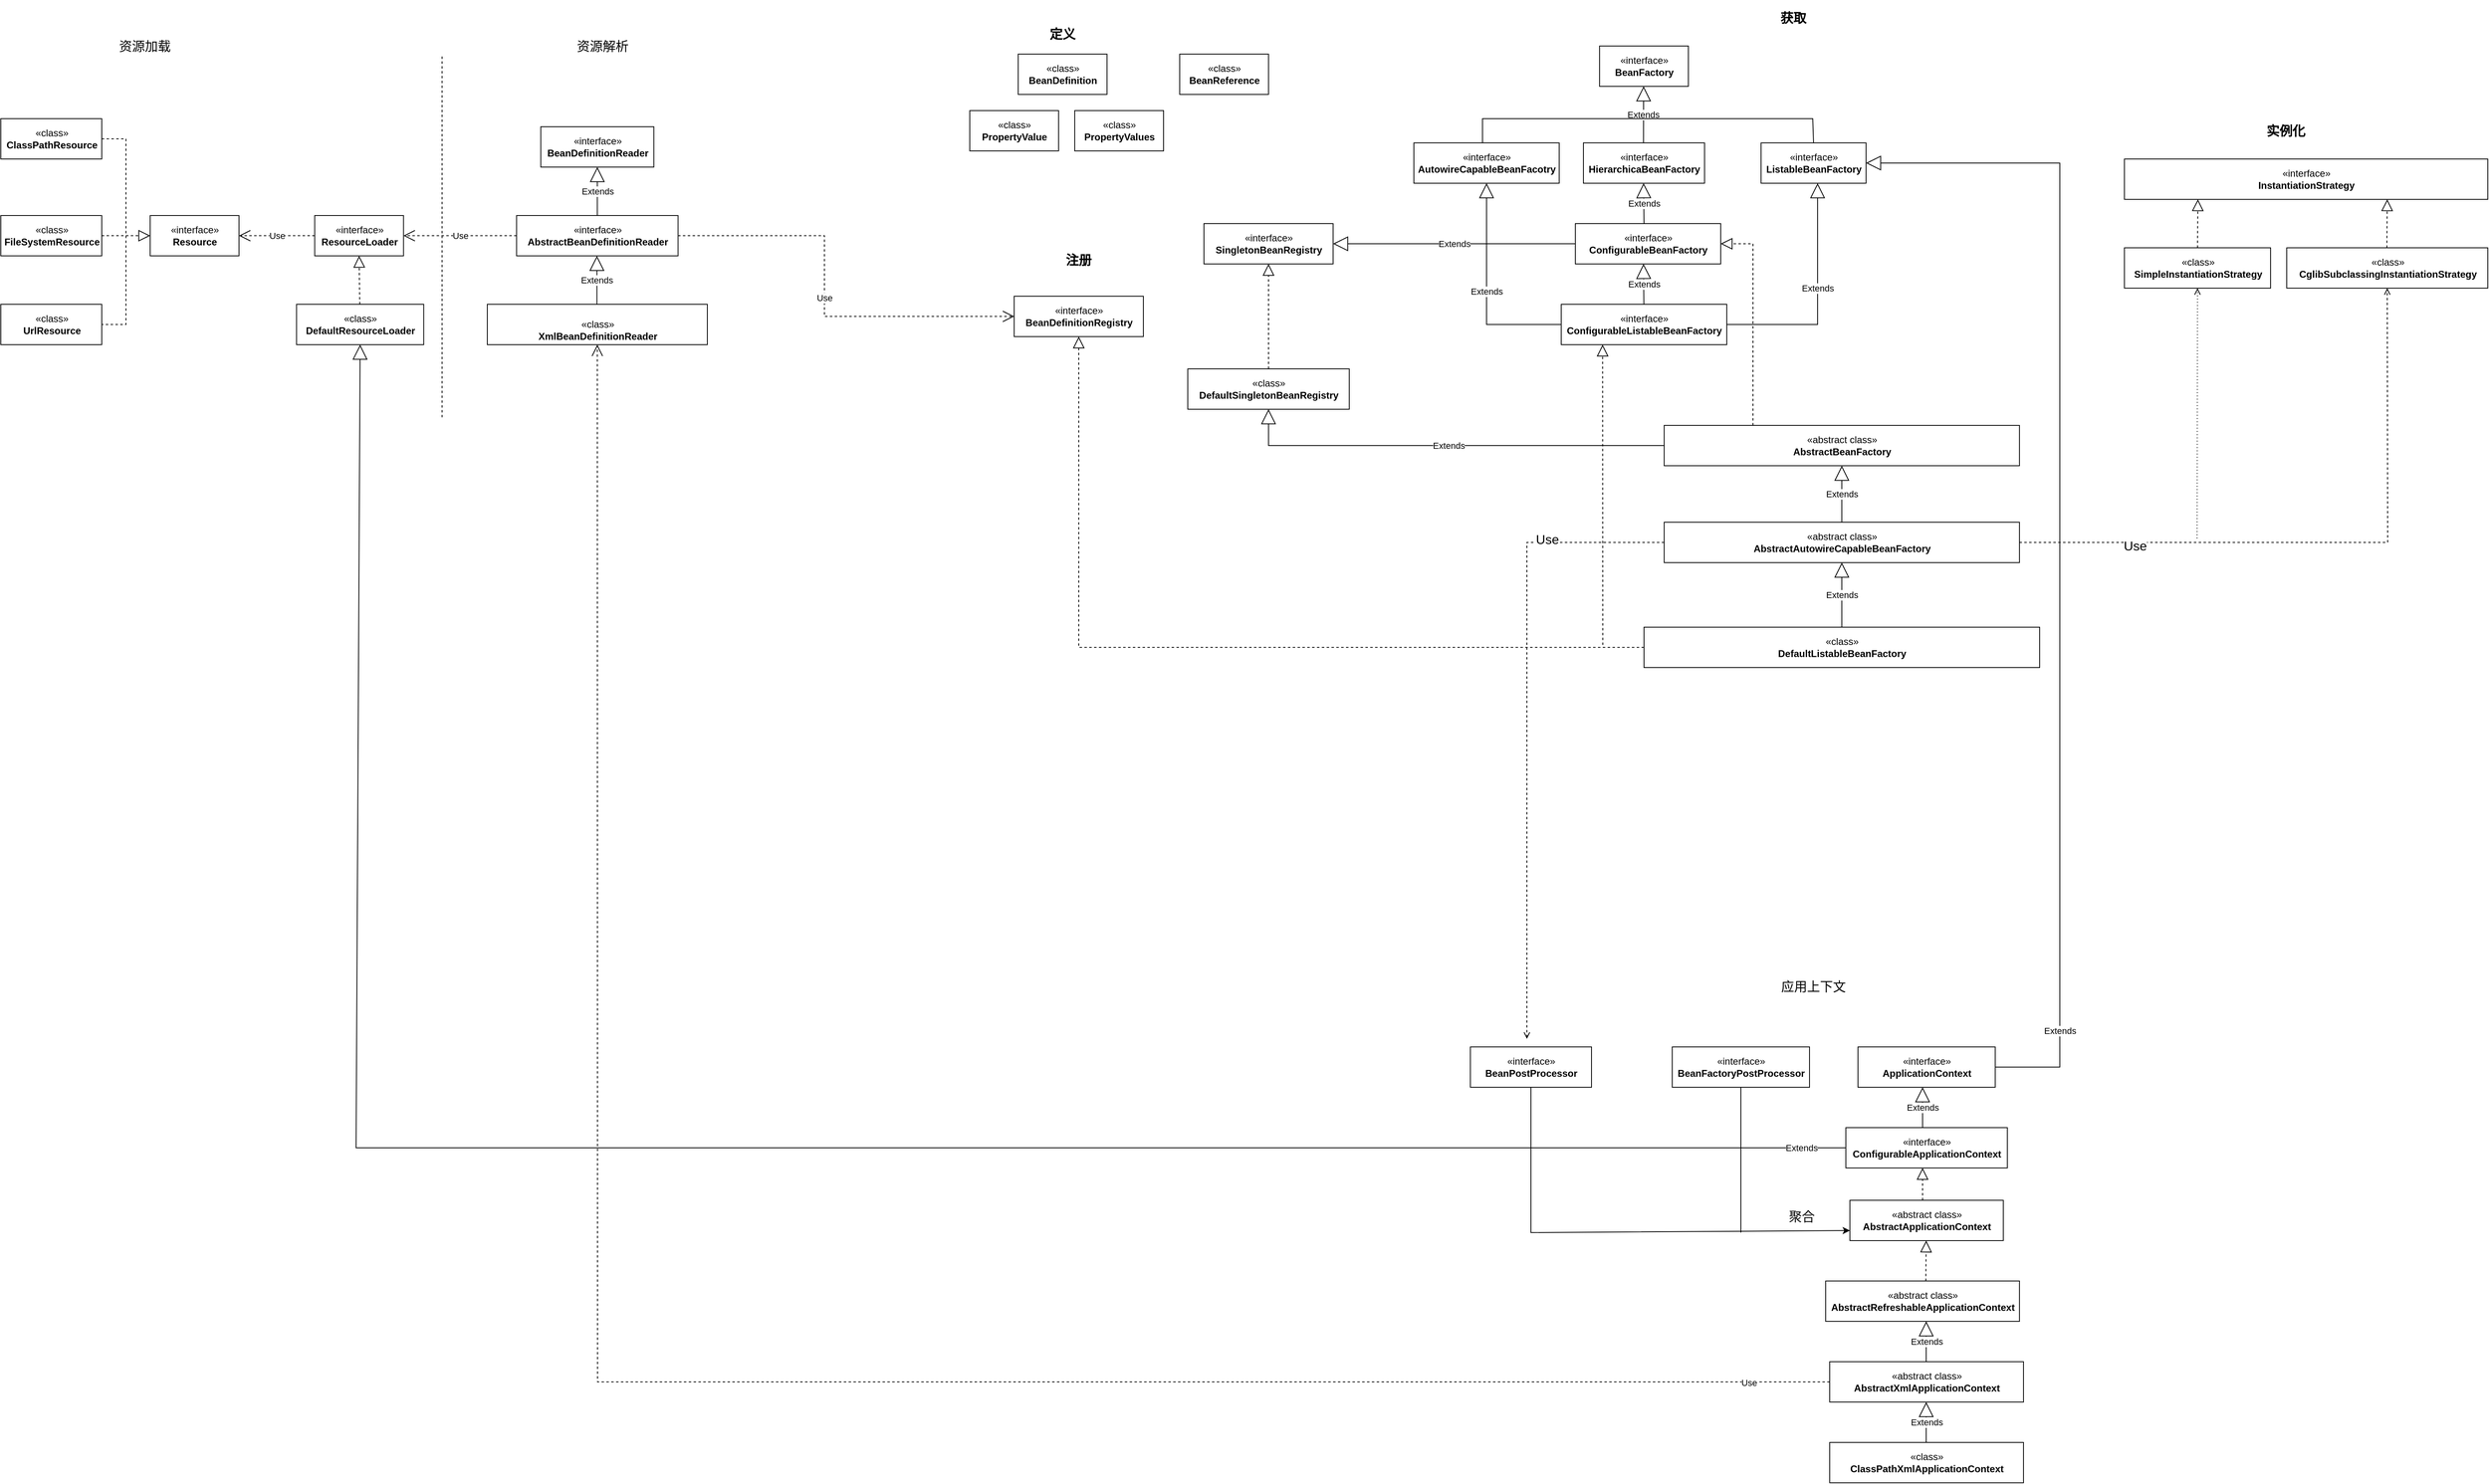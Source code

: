<mxfile version="20.5.3" type="embed"><diagram id="23iRSUPoRavnBvh4doch" name="Page-1"><mxGraphModel dx="3341" dy="715" grid="1" gridSize="10" guides="1" tooltips="1" connect="1" arrows="1" fold="1" page="1" pageScale="1" pageWidth="827" pageHeight="1169" math="0" shadow="0"><root><mxCell id="0"/><mxCell id="1" parent="0"/><mxCell id="3" value="&lt;br&gt;«interface»&lt;br&gt;&lt;b&gt;BeanFactory&lt;br&gt;&lt;br&gt;&lt;/b&gt;" style="html=1;" parent="1" vertex="1"><mxGeometry x="240" y="70" width="110" height="50" as="geometry"/></mxCell><mxCell id="12" value="&lt;br&gt;«abstract class»&lt;br&gt;&lt;b&gt;AbstractBeanFactory&lt;br&gt;&lt;br&gt;&lt;/b&gt;" style="html=1;" parent="1" vertex="1"><mxGeometry x="320" y="540" width="440" height="50" as="geometry"/></mxCell><mxCell id="15" value="«abstract class»&lt;br&gt;&lt;b&gt;AbstractAutowireCapableBeanFactory&lt;/b&gt;" style="html=1;" parent="1" vertex="1"><mxGeometry x="320" y="660" width="440" height="50" as="geometry"/></mxCell><mxCell id="19" value="«interface»&lt;br&gt;&lt;b&gt;BeanDefinitionRegistry&lt;/b&gt;" style="html=1;" parent="1" vertex="1"><mxGeometry x="-485" y="380" width="160" height="50" as="geometry"/></mxCell><mxCell id="20" value="«class»&lt;br&gt;&lt;b&gt;DefaultListableBeanFactory&lt;/b&gt;" style="html=1;" parent="1" vertex="1"><mxGeometry x="295" y="790" width="490" height="50" as="geometry"/></mxCell><mxCell id="21" value="«interface»&lt;br&gt;&lt;b&gt;SingletonBeanRegistry&lt;/b&gt;" style="html=1;" parent="1" vertex="1"><mxGeometry x="-250" y="290" width="160" height="50" as="geometry"/></mxCell><mxCell id="22" value="«class»&lt;br&gt;&lt;b&gt;DefaultSingletonBeanRegistry&lt;/b&gt;" style="html=1;" parent="1" vertex="1"><mxGeometry x="-270" y="470" width="200" height="50" as="geometry"/></mxCell><mxCell id="25" value="&lt;br&gt;«class»&lt;br&gt;&lt;b&gt;BeanDefinition&lt;br&gt;&lt;br&gt;&lt;/b&gt;" style="html=1;" parent="1" vertex="1"><mxGeometry x="-480" y="80" width="110" height="50" as="geometry"/></mxCell><object label="" id="27"><mxCell style="endArrow=block;dashed=1;endFill=0;endSize=12;html=1;rounded=0;exitX=0.25;exitY=0;exitDx=0;exitDy=0;entryX=1;entryY=0.5;entryDx=0;entryDy=0;" parent="1" source="12" target="91" edge="1"><mxGeometry width="160" relative="1" as="geometry"><mxPoint x="390" y="310" as="sourcePoint"/><mxPoint x="610" y="380" as="targetPoint"/><Array as="points"><mxPoint x="430" y="315"/></Array></mxGeometry></mxCell></object><mxCell id="28" value="Extends" style="endArrow=block;endSize=16;endFill=0;html=1;rounded=0;entryX=0.5;entryY=1;entryDx=0;entryDy=0;exitX=0.5;exitY=0;exitDx=0;exitDy=0;" parent="1" source="15" target="12" edge="1"><mxGeometry width="160" relative="1" as="geometry"><mxPoint x="389" y="430" as="sourcePoint"/><mxPoint x="505" y="380" as="targetPoint"/></mxGeometry></mxCell><mxCell id="30" value="" style="endArrow=block;dashed=1;endFill=0;endSize=12;html=1;rounded=0;exitX=0.5;exitY=0;exitDx=0;exitDy=0;entryX=0.5;entryY=1;entryDx=0;entryDy=0;" parent="1" source="22" target="21" edge="1"><mxGeometry width="160" relative="1" as="geometry"><mxPoint x="-220" y="450" as="sourcePoint"/><mxPoint x="-60" y="450" as="targetPoint"/></mxGeometry></mxCell><mxCell id="31" value="" style="endArrow=block;dashed=1;endFill=0;endSize=12;html=1;rounded=0;entryX=0.5;entryY=1;entryDx=0;entryDy=0;exitX=0;exitY=0.5;exitDx=0;exitDy=0;" parent="1" source="20" target="19" edge="1"><mxGeometry width="160" relative="1" as="geometry"><mxPoint x="110" y="530" as="sourcePoint"/><mxPoint x="270" y="390" as="targetPoint"/><Array as="points"><mxPoint x="-405" y="815"/></Array></mxGeometry></mxCell><mxCell id="36" value="&lt;div style=&quot;&quot;&gt;&lt;pre style=&quot;&quot;&gt;&lt;b&gt;&lt;font style=&quot;font-size: 16px;&quot;&gt;注册&lt;/font&gt;&lt;/b&gt;&lt;/pre&gt;&lt;/div&gt;" style="text;html=1;strokeColor=none;fillColor=none;align=center;verticalAlign=middle;whiteSpace=wrap;rounded=0;" parent="1" vertex="1"><mxGeometry x="-435" y="320" width="60" height="30" as="geometry"/></mxCell><mxCell id="37" value="Extends" style="endArrow=block;endSize=16;endFill=0;html=1;rounded=0;entryX=0.5;entryY=1;entryDx=0;entryDy=0;exitX=0;exitY=0.5;exitDx=0;exitDy=0;" parent="1" source="12" target="22" edge="1"><mxGeometry width="160" relative="1" as="geometry"><mxPoint x="719.88" y="320" as="sourcePoint"/><mxPoint x="830" y="290" as="targetPoint"/><Array as="points"><mxPoint x="-170" y="565"/></Array></mxGeometry></mxCell><mxCell id="40" value="&lt;div style=&quot;&quot;&gt;&lt;pre style=&quot;&quot;&gt;&lt;b&gt;&lt;font style=&quot;font-size: 16px;&quot;&gt;获取&lt;/font&gt;&lt;/b&gt;&lt;/pre&gt;&lt;/div&gt;" style="text;html=1;strokeColor=none;fillColor=none;align=center;verticalAlign=middle;whiteSpace=wrap;rounded=0;" parent="1" vertex="1"><mxGeometry x="450" y="20" width="60" height="30" as="geometry"/></mxCell><mxCell id="45" value="&lt;div style=&quot;&quot;&gt;&lt;pre style=&quot;&quot;&gt;&lt;b&gt;&lt;font style=&quot;font-size: 16px;&quot;&gt;定义&lt;/font&gt;&lt;/b&gt;&lt;/pre&gt;&lt;/div&gt;" style="text;html=1;strokeColor=none;fillColor=none;align=center;verticalAlign=middle;whiteSpace=wrap;rounded=0;" parent="1" vertex="1"><mxGeometry x="-455" y="40" width="60" height="30" as="geometry"/></mxCell><mxCell id="46" value="«interface»&lt;br&gt;&lt;b&gt;InstantiationStrategy&lt;/b&gt;" style="html=1;" parent="1" vertex="1"><mxGeometry x="890" y="210" width="450" height="50" as="geometry"/></mxCell><mxCell id="47" value="«class»&lt;br&gt;&lt;b&gt;SimpleInstantiationStrategy&lt;/b&gt;" style="html=1;" parent="1" vertex="1"><mxGeometry x="890" y="320" width="181" height="50" as="geometry"/></mxCell><mxCell id="48" value="«class»&lt;br&gt;&lt;b&gt;CglibSubclassingInstantiationStrategy&lt;/b&gt;" style="html=1;" parent="1" vertex="1"><mxGeometry x="1091" y="320" width="249" height="50" as="geometry"/></mxCell><mxCell id="49" value="" style="endArrow=block;dashed=1;endFill=0;endSize=12;html=1;rounded=0;exitX=0.5;exitY=0;exitDx=0;exitDy=0;" parent="1" source="47" edge="1"><mxGeometry width="160" relative="1" as="geometry"><mxPoint x="1000" y="470" as="sourcePoint"/><mxPoint x="981" y="260" as="targetPoint"/></mxGeometry></mxCell><mxCell id="50" value="" style="endArrow=block;dashed=1;endFill=0;endSize=12;html=1;rounded=0;exitX=0.5;exitY=0;exitDx=0;exitDy=0;" parent="1" edge="1"><mxGeometry width="160" relative="1" as="geometry"><mxPoint x="1215" y="320" as="sourcePoint"/><mxPoint x="1215.5" y="260" as="targetPoint"/></mxGeometry></mxCell><mxCell id="51" value="&lt;div style=&quot;&quot;&gt;&lt;pre style=&quot;&quot;&gt;&lt;div style=&quot;&quot;&gt;&lt;pre style=&quot;&quot;&gt;&lt;b&gt;&lt;font style=&quot;font-size: 16px;&quot;&gt;实例化&lt;/font&gt;&lt;/b&gt;&lt;/pre&gt;&lt;/div&gt;&lt;/pre&gt;&lt;/div&gt;" style="text;html=1;strokeColor=none;fillColor=none;align=center;verticalAlign=middle;whiteSpace=wrap;rounded=0;" parent="1" vertex="1"><mxGeometry x="1060" y="160" width="60" height="30" as="geometry"/></mxCell><mxCell id="52" value="Extends" style="endArrow=block;endSize=16;endFill=0;html=1;rounded=0;entryX=0.5;entryY=1;entryDx=0;entryDy=0;exitX=0.5;exitY=0;exitDx=0;exitDy=0;" parent="1" source="20" target="15" edge="1"><mxGeometry width="160" relative="1" as="geometry"><mxPoint x="529" y="540" as="sourcePoint"/><mxPoint x="529" y="480" as="targetPoint"/></mxGeometry></mxCell><mxCell id="53" value="Use" style="endArrow=open;dashed=1;html=1;rounded=0;fontSize=16;entryX=0.5;entryY=1;entryDx=0;entryDy=0;exitX=1;exitY=0.5;exitDx=0;exitDy=0;" parent="1" source="15" target="48" edge="1"><mxGeometry x="-0.629" y="-4" width="160" relative="1" as="geometry"><mxPoint x="760" y="454.5" as="sourcePoint"/><mxPoint x="1220" y="380" as="targetPoint"/><Array as="points"><mxPoint x="1216" y="685"/></Array><mxPoint as="offset"/></mxGeometry></mxCell><mxCell id="58" value="" style="endArrow=open;dashed=1;html=1;dashPattern=1 3;strokeWidth=1;rounded=0;fontSize=16;endFill=0;entryX=0.5;entryY=1;entryDx=0;entryDy=0;" parent="1" target="47" edge="1"><mxGeometry width="50" height="50" relative="1" as="geometry"><mxPoint x="980" y="680" as="sourcePoint"/><mxPoint x="980" y="390" as="targetPoint"/></mxGeometry></mxCell><mxCell id="59" value="&lt;br&gt;«class»&lt;br&gt;&lt;b&gt;PropertyValue&lt;br&gt;&lt;br&gt;&lt;/b&gt;" style="html=1;" parent="1" vertex="1"><mxGeometry x="-540" y="150" width="110" height="50" as="geometry"/></mxCell><mxCell id="60" value="&lt;br&gt;«class»&lt;br&gt;&lt;b&gt;PropertyValues&lt;br&gt;&lt;br&gt;&lt;/b&gt;" style="html=1;" parent="1" vertex="1"><mxGeometry x="-410" y="150" width="110" height="50" as="geometry"/></mxCell><mxCell id="62" value="«interface»&lt;br&gt;&lt;b&gt;Resource&lt;/b&gt;" style="html=1;" parent="1" vertex="1"><mxGeometry x="-1555" y="280" width="110" height="50" as="geometry"/></mxCell><mxCell id="63" value="«interface»&lt;br&gt;&lt;b&gt;ResourceLoader&lt;/b&gt;" style="html=1;" parent="1" vertex="1"><mxGeometry x="-1351.25" y="280" width="110" height="50" as="geometry"/></mxCell><mxCell id="64" value="&lt;br&gt;«class»&lt;br&gt;&lt;b&gt;ClassPathResource&lt;br&gt;&lt;br&gt;&lt;/b&gt;" style="html=1;" parent="1" vertex="1"><mxGeometry x="-1740" y="160" width="125" height="50" as="geometry"/></mxCell><mxCell id="65" value="&lt;br&gt;«class»&lt;br&gt;&lt;b&gt;FileSystemResource&lt;br&gt;&lt;br&gt;&lt;/b&gt;" style="html=1;" parent="1" vertex="1"><mxGeometry x="-1740" y="280" width="125" height="50" as="geometry"/></mxCell><mxCell id="66" value="&lt;br&gt;«class»&lt;br&gt;&lt;b&gt;UrlResource&lt;br&gt;&lt;br&gt;&lt;/b&gt;" style="html=1;" parent="1" vertex="1"><mxGeometry x="-1740" y="390" width="125" height="50" as="geometry"/></mxCell><mxCell id="68" value="" style="endArrow=block;dashed=1;endFill=0;endSize=12;html=1;rounded=0;exitX=1;exitY=0.5;exitDx=0;exitDy=0;entryX=0;entryY=0.5;entryDx=0;entryDy=0;" parent="1" source="65" target="62" edge="1"><mxGeometry width="160" relative="1" as="geometry"><mxPoint x="-1647.68" y="280" as="sourcePoint"/><mxPoint x="-1514.98" y="233" as="targetPoint"/></mxGeometry></mxCell><mxCell id="70" value="" style="endArrow=none;dashed=1;html=1;rounded=0;entryX=1;entryY=0.5;entryDx=0;entryDy=0;exitX=1;exitY=0.5;exitDx=0;exitDy=0;" parent="1" source="64" target="66" edge="1"><mxGeometry width="50" height="50" relative="1" as="geometry"><mxPoint x="-1670" y="270" as="sourcePoint"/><mxPoint x="-1375" y="250" as="targetPoint"/><Array as="points"><mxPoint x="-1585" y="185"/><mxPoint x="-1585" y="300"/><mxPoint x="-1585" y="415"/></Array></mxGeometry></mxCell><mxCell id="71" value="&lt;br&gt;«class»&lt;br&gt;&lt;b&gt;DefaultResourceLoader&lt;br&gt;&lt;br&gt;&lt;/b&gt;" style="html=1;" parent="1" vertex="1"><mxGeometry x="-1373.75" y="390" width="157.5" height="50" as="geometry"/></mxCell><mxCell id="72" value="" style="endArrow=block;dashed=1;endFill=0;endSize=12;html=1;rounded=0;exitX=0.5;exitY=0;exitDx=0;exitDy=0;entryX=0.5;entryY=1;entryDx=0;entryDy=0;" parent="1" target="63" edge="1"><mxGeometry width="160" relative="1" as="geometry"><mxPoint x="-1295.5" y="390" as="sourcePoint"/><mxPoint x="-1295.5" y="340" as="targetPoint"/></mxGeometry></mxCell><mxCell id="73" value="«interface»&lt;br&gt;&lt;b&gt;BeanDefinitionReader&lt;/b&gt;" style="html=1;" parent="1" vertex="1"><mxGeometry x="-1071.25" y="170" width="140" height="50" as="geometry"/></mxCell><mxCell id="74" value="«interface»&lt;br&gt;&lt;b&gt;AbstractBeanDefinitionReader&lt;/b&gt;" style="html=1;" parent="1" vertex="1"><mxGeometry x="-1101.25" y="280" width="200" height="50" as="geometry"/></mxCell><mxCell id="75" value="&lt;br&gt;«class»&lt;br&gt;&lt;b&gt;XmlBeanDefinitionReader&lt;br&gt;&lt;/b&gt;" style="html=1;" parent="1" vertex="1"><mxGeometry x="-1137.5" y="390" width="272.5" height="50" as="geometry"/></mxCell><mxCell id="76" value="Use" style="endArrow=open;endSize=12;dashed=1;html=1;rounded=0;exitX=0;exitY=0.5;exitDx=0;exitDy=0;entryX=1;entryY=0.5;entryDx=0;entryDy=0;" parent="1" source="63" target="62" edge="1"><mxGeometry width="160" relative="1" as="geometry"><mxPoint x="-1365" y="300" as="sourcePoint"/><mxPoint x="-1365" y="320" as="targetPoint"/></mxGeometry></mxCell><mxCell id="78" value="Extends" style="endArrow=block;endSize=16;endFill=0;html=1;rounded=0;exitX=0.5;exitY=0;exitDx=0;exitDy=0;entryX=0.5;entryY=1;entryDx=0;entryDy=0;" parent="1" source="74" target="73" edge="1"><mxGeometry width="160" relative="1" as="geometry"><mxPoint x="-885" y="230" as="sourcePoint"/><mxPoint x="-725" y="230" as="targetPoint"/></mxGeometry></mxCell><mxCell id="79" value="Extends" style="endArrow=block;endSize=16;endFill=0;html=1;rounded=0;exitX=0.5;exitY=0;exitDx=0;exitDy=0;entryX=0.5;entryY=1;entryDx=0;entryDy=0;" parent="1" edge="1"><mxGeometry width="160" relative="1" as="geometry"><mxPoint x="-1001.75" y="390" as="sourcePoint"/><mxPoint x="-1001.75" y="330" as="targetPoint"/></mxGeometry></mxCell><mxCell id="80" value="Use" style="endArrow=open;endSize=12;dashed=1;html=1;rounded=0;exitX=0;exitY=0.5;exitDx=0;exitDy=0;entryX=1;entryY=0.5;entryDx=0;entryDy=0;" parent="1" source="74" target="63" edge="1"><mxGeometry width="160" relative="1" as="geometry"><mxPoint x="-1231.25" y="304.5" as="sourcePoint"/><mxPoint x="-1160" y="350" as="targetPoint"/></mxGeometry></mxCell><mxCell id="81" value="Use" style="endArrow=open;endSize=12;dashed=1;html=1;rounded=0;exitX=1;exitY=0.5;exitDx=0;exitDy=0;entryX=0;entryY=0.5;entryDx=0;entryDy=0;" parent="1" source="74" target="19" edge="1"><mxGeometry width="160" relative="1" as="geometry"><mxPoint x="-610" y="494.5" as="sourcePoint"/><mxPoint x="-483.75" y="495" as="targetPoint"/><Array as="points"><mxPoint x="-720" y="305"/><mxPoint x="-720" y="405"/></Array></mxGeometry></mxCell><mxCell id="82" value="&lt;div style=&quot;font-family: &amp;quot;DejaVu Sans Mono&amp;quot;, monospace; font-size: 12pt;&quot;&gt;&lt;pre style=&quot;&quot;&gt;&lt;font style=&quot;background-color: rgb(255, 255, 255);&quot;&gt;资源加载&lt;/font&gt;&lt;/pre&gt;&lt;/div&gt;" style="text;html=1;align=center;verticalAlign=middle;resizable=0;points=[];autosize=1;strokeColor=none;fillColor=none;" parent="1" vertex="1"><mxGeometry x="-1607" y="40" width="90" height="60" as="geometry"/></mxCell><mxCell id="83" value="" style="endArrow=none;dashed=1;html=1;rounded=0;" parent="1" edge="1"><mxGeometry width="50" height="50" relative="1" as="geometry"><mxPoint x="-1193.5" y="530" as="sourcePoint"/><mxPoint x="-1193.5" y="80" as="targetPoint"/></mxGeometry></mxCell><mxCell id="84" value="&lt;div style=&quot;font-family: &amp;quot;DejaVu Sans Mono&amp;quot;, monospace; font-size: 12pt;&quot;&gt;&lt;pre style=&quot;&quot;&gt;&lt;font style=&quot;background-color: rgb(255, 255, 255);&quot;&gt;资源&lt;/font&gt;解析&lt;/pre&gt;&lt;/div&gt;" style="text;html=1;align=center;verticalAlign=middle;resizable=0;points=[];autosize=1;strokeColor=none;fillColor=none;" parent="1" vertex="1"><mxGeometry x="-1040" y="40" width="90" height="60" as="geometry"/></mxCell><mxCell id="86" value="&lt;br&gt;«interface»&lt;br&gt;&lt;b&gt;ListableBeanFactory&lt;br&gt;&lt;br&gt;&lt;/b&gt;" style="html=1;" parent="1" vertex="1"><mxGeometry x="440" y="190" width="130" height="50" as="geometry"/></mxCell><mxCell id="87" value="&lt;br&gt;«interface»&lt;br&gt;&lt;b&gt;HierarchicaBeanFactory&lt;br&gt;&lt;br&gt;&lt;/b&gt;" style="html=1;" parent="1" vertex="1"><mxGeometry x="220" y="190" width="150" height="50" as="geometry"/></mxCell><mxCell id="88" value="&lt;br&gt;«interface»&lt;br&gt;&lt;b&gt;AutowireCapableBeanFacotry&lt;br&gt;&lt;br&gt;&lt;/b&gt;" style="html=1;" parent="1" vertex="1"><mxGeometry x="10" y="190" width="180" height="50" as="geometry"/></mxCell><mxCell id="89" value="Extends" style="endArrow=block;endSize=16;endFill=0;html=1;rounded=0;entryX=0.496;entryY=1;entryDx=0;entryDy=0;exitX=0.727;exitY=0;exitDx=0;exitDy=0;exitPerimeter=0;entryPerimeter=0;" parent="1" target="3" edge="1"><mxGeometry width="160" relative="1" as="geometry"><mxPoint x="294.41" y="190" as="sourcePoint"/><mxPoint x="294.53" y="130" as="targetPoint"/></mxGeometry></mxCell><mxCell id="90" value="" style="endArrow=none;html=1;rounded=0;fontColor=#000000;entryX=0.5;entryY=0;entryDx=0;entryDy=0;" parent="1" target="86" edge="1"><mxGeometry width="50" height="50" relative="1" as="geometry"><mxPoint x="95" y="190" as="sourcePoint"/><mxPoint x="520" y="180" as="targetPoint"/><Array as="points"><mxPoint x="95" y="160"/><mxPoint x="504" y="160"/></Array></mxGeometry></mxCell><mxCell id="91" value="&lt;br&gt;«interface»&lt;br&gt;&lt;b&gt;ConfigurableBeanFactory&lt;br&gt;&lt;br&gt;&lt;/b&gt;" style="html=1;" parent="1" vertex="1"><mxGeometry x="210" y="290" width="180" height="50" as="geometry"/></mxCell><mxCell id="92" value="Extends" style="endArrow=block;endSize=16;endFill=0;html=1;rounded=0;entryX=0.5;entryY=1;entryDx=0;entryDy=0;" parent="1" edge="1"><mxGeometry width="160" relative="1" as="geometry"><mxPoint x="295" y="290" as="sourcePoint"/><mxPoint x="294.53" y="240" as="targetPoint"/></mxGeometry></mxCell><mxCell id="93" value="&lt;br&gt;«interface»&lt;br&gt;&lt;b&gt;ConfigurableListableBeanFactory&lt;br&gt;&lt;br&gt;&lt;/b&gt;" style="html=1;" parent="1" vertex="1"><mxGeometry x="192.5" y="390" width="205" height="50" as="geometry"/></mxCell><mxCell id="94" value="Extends" style="endArrow=block;endSize=16;endFill=0;html=1;rounded=0;entryX=0.496;entryY=1;entryDx=0;entryDy=0;entryPerimeter=0;" parent="1" edge="1"><mxGeometry width="160" relative="1" as="geometry"><mxPoint x="294.85" y="390" as="sourcePoint"/><mxPoint x="294.41" y="340" as="targetPoint"/></mxGeometry></mxCell><mxCell id="96" value="Extends" style="endArrow=block;endSize=16;endFill=0;html=1;rounded=0;entryX=0.5;entryY=1;entryDx=0;entryDy=0;exitX=0;exitY=0.5;exitDx=0;exitDy=0;" parent="1" source="93" edge="1"><mxGeometry width="160" relative="1" as="geometry"><mxPoint x="-200" y="295" as="sourcePoint"/><mxPoint x="100" y="240" as="targetPoint"/><Array as="points"><mxPoint x="100" y="415"/></Array></mxGeometry></mxCell><mxCell id="97" value="Extends" style="endArrow=block;endSize=16;endFill=0;html=1;rounded=0;entryX=0.5;entryY=1;entryDx=0;entryDy=0;exitX=1;exitY=0.5;exitDx=0;exitDy=0;" parent="1" source="93" edge="1"><mxGeometry x="0.096" width="160" relative="1" as="geometry"><mxPoint x="602.5" y="415" as="sourcePoint"/><mxPoint x="510" y="240" as="targetPoint"/><Array as="points"><mxPoint x="510" y="415"/></Array><mxPoint as="offset"/></mxGeometry></mxCell><mxCell id="98" value="&lt;br&gt;«interface»&lt;br&gt;&lt;b&gt;BeanPostProcessor&lt;br&gt;&lt;br&gt;&lt;/b&gt;" style="html=1;" parent="1" vertex="1"><mxGeometry x="80" y="1310" width="150" height="50" as="geometry"/></mxCell><mxCell id="99" value="&lt;br&gt;«interface»&lt;br&gt;&lt;b&gt;BeanFactoryPostProcessor&lt;br&gt;&lt;br&gt;&lt;/b&gt;" style="html=1;" parent="1" vertex="1"><mxGeometry x="330" y="1310" width="170" height="50" as="geometry"/></mxCell><mxCell id="100" value="&lt;br&gt;«interface»&lt;br&gt;&lt;b&gt;ApplicationContext&lt;br&gt;&lt;br&gt;&lt;/b&gt;" style="html=1;" parent="1" vertex="1"><mxGeometry x="560" y="1310" width="170" height="50" as="geometry"/></mxCell><mxCell id="101" value="&lt;br&gt;«interface»&lt;br&gt;&lt;b&gt;ConfigurableApplicationContext&lt;br&gt;&lt;br&gt;&lt;/b&gt;" style="html=1;" parent="1" vertex="1"><mxGeometry x="545" y="1410" width="200" height="50" as="geometry"/></mxCell><mxCell id="103" value="«abstract class»&lt;br&gt;&lt;b&gt;AbstractApplicationContext&lt;/b&gt;" style="html=1;" parent="1" vertex="1"><mxGeometry x="550" y="1500" width="190" height="50" as="geometry"/></mxCell><mxCell id="105" value="«abstract class»&lt;br&gt;&lt;b&gt;AbstractRefreshableApplicationContext&lt;/b&gt;" style="html=1;" parent="1" vertex="1"><mxGeometry x="520" y="1600" width="240" height="50" as="geometry"/></mxCell><mxCell id="106" value="«abstract class»&lt;br&gt;&lt;b&gt;AbstractXmlApplicationContext&lt;/b&gt;" style="html=1;" parent="1" vertex="1"><mxGeometry x="525" y="1700" width="240" height="50" as="geometry"/></mxCell><mxCell id="107" value="«class»&lt;br&gt;&lt;b&gt;ClassPathXmlApplicationContext&lt;/b&gt;" style="html=1;" parent="1" vertex="1"><mxGeometry x="525" y="1800" width="240" height="50" as="geometry"/></mxCell><mxCell id="108" value="Extends" style="endArrow=block;endSize=16;endFill=0;html=1;rounded=0;entryX=0.5;entryY=1;entryDx=0;entryDy=0;" parent="1" edge="1"><mxGeometry width="160" relative="1" as="geometry"><mxPoint x="640" y="1410" as="sourcePoint"/><mxPoint x="640" y="1360" as="targetPoint"/></mxGeometry></mxCell><object label="" id="109"><mxCell style="endArrow=block;dashed=1;endFill=0;endSize=12;html=1;rounded=0;entryX=0.883;entryY=1.004;entryDx=0;entryDy=0;entryPerimeter=0;" parent="1" edge="1"><mxGeometry width="160" relative="1" as="geometry"><mxPoint x="640" y="1500" as="sourcePoint"/><mxPoint x="640.005" y="1460" as="targetPoint"/></mxGeometry></mxCell></object><object label="" id="110"><mxCell style="endArrow=block;dashed=1;endFill=0;endSize=12;html=1;rounded=0;entryX=0.883;entryY=1.004;entryDx=0;entryDy=0;entryPerimeter=0;" parent="1" edge="1"><mxGeometry width="160" relative="1" as="geometry"><mxPoint x="644" y="1600" as="sourcePoint"/><mxPoint x="644.495" y="1550" as="targetPoint"/></mxGeometry></mxCell></object><mxCell id="114" value="Extends" style="endArrow=block;endSize=16;endFill=0;html=1;rounded=0;entryX=0.5;entryY=1;entryDx=0;entryDy=0;" parent="1" edge="1"><mxGeometry width="160" relative="1" as="geometry"><mxPoint x="644.5" y="1700" as="sourcePoint"/><mxPoint x="644.5" y="1650" as="targetPoint"/></mxGeometry></mxCell><mxCell id="115" value="Extends" style="endArrow=block;endSize=16;endFill=0;html=1;rounded=0;entryX=0.5;entryY=1;entryDx=0;entryDy=0;" parent="1" edge="1"><mxGeometry width="160" relative="1" as="geometry"><mxPoint x="644.5" y="1800" as="sourcePoint"/><mxPoint x="644.5" y="1750" as="targetPoint"/></mxGeometry></mxCell><mxCell id="116" value="&lt;div style=&quot;&quot;&gt;&lt;pre style=&quot;&quot;&gt;&lt;div style=&quot;font-family: &amp;quot;DejaVu Sans Mono&amp;quot;, monospace; font-size: 12pt;&quot;&gt;&lt;pre style=&quot;&quot;&gt;&lt;font style=&quot;background-color: rgb(255, 255, 255);&quot;&gt;应用上下文&lt;/font&gt;&lt;/pre&gt;&lt;/div&gt;&lt;/pre&gt;&lt;/div&gt;" style="text;html=1;strokeColor=none;fillColor=none;align=center;verticalAlign=middle;whiteSpace=wrap;rounded=0;" parent="1" vertex="1"><mxGeometry x="460" y="1220" width="90" height="30" as="geometry"/></mxCell><mxCell id="117" value="Use" style="endArrow=open;dashed=1;html=1;rounded=0;fontSize=16;exitX=0;exitY=0.5;exitDx=0;exitDy=0;" parent="1" source="15" edge="1"><mxGeometry x="-0.629" y="-4" width="160" relative="1" as="geometry"><mxPoint x="-170" y="685" as="sourcePoint"/><mxPoint x="150" y="1300" as="targetPoint"/><Array as="points"><mxPoint x="150" y="685"/></Array><mxPoint as="offset"/></mxGeometry></mxCell><mxCell id="122" value="" style="endArrow=classic;html=1;rounded=0;fontColor=#000000;exitX=0.5;exitY=1;exitDx=0;exitDy=0;entryX=0;entryY=0.75;entryDx=0;entryDy=0;" parent="1" source="98" target="103" edge="1"><mxGeometry width="50" height="50" relative="1" as="geometry"><mxPoint x="170" y="1460" as="sourcePoint"/><mxPoint x="220" y="1410" as="targetPoint"/><Array as="points"><mxPoint x="155" y="1540"/></Array></mxGeometry></mxCell><mxCell id="123" value="" style="endArrow=none;html=1;rounded=0;fontColor=#000000;entryX=0.5;entryY=1;entryDx=0;entryDy=0;" parent="1" target="99" edge="1"><mxGeometry width="50" height="50" relative="1" as="geometry"><mxPoint x="415" y="1540" as="sourcePoint"/><mxPoint x="420" y="1430" as="targetPoint"/></mxGeometry></mxCell><mxCell id="124" value="&lt;div style=&quot;font-family: &amp;quot;DejaVu Sans Mono&amp;quot;, monospace; font-size: 12pt;&quot;&gt;&lt;pre style=&quot;&quot;&gt;&lt;span style=&quot;background-color: rgb(255, 255, 255);&quot;&gt;聚合&lt;/span&gt;&lt;/pre&gt;&lt;/div&gt;" style="text;html=1;align=center;verticalAlign=middle;resizable=0;points=[];autosize=1;strokeColor=none;fillColor=none;fontColor=#000000;" parent="1" vertex="1"><mxGeometry x="460" y="1490" width="60" height="60" as="geometry"/></mxCell><mxCell id="126" value="Use" style="endArrow=open;endSize=12;dashed=1;html=1;rounded=0;fontColor=#000000;exitX=0;exitY=0.5;exitDx=0;exitDy=0;entryX=0.5;entryY=1;entryDx=0;entryDy=0;" parent="1" source="106" target="75" edge="1"><mxGeometry x="-0.929" y="1" width="160" relative="1" as="geometry"><mxPoint x="320" y="1670" as="sourcePoint"/><mxPoint x="480" y="1670" as="targetPoint"/><Array as="points"><mxPoint x="-1001" y="1725"/></Array><mxPoint as="offset"/></mxGeometry></mxCell><mxCell id="127" value="Extends" style="endArrow=block;endSize=16;endFill=0;html=1;rounded=0;entryX=1;entryY=0.5;entryDx=0;entryDy=0;exitX=0;exitY=0.5;exitDx=0;exitDy=0;" parent="1" source="91" target="21" edge="1"><mxGeometry width="160" relative="1" as="geometry"><mxPoint x="202.5" y="425" as="sourcePoint"/><mxPoint x="110" y="250" as="targetPoint"/><Array as="points"/></mxGeometry></mxCell><mxCell id="128" value="&lt;br&gt;«class»&lt;br&gt;&lt;b&gt;BeanReference&lt;br&gt;&lt;br&gt;&lt;/b&gt;" style="html=1;" parent="1" vertex="1"><mxGeometry x="-280" y="80" width="110" height="50" as="geometry"/></mxCell><mxCell id="130" value="" style="endArrow=block;dashed=1;endFill=0;endSize=12;html=1;rounded=0;entryX=0.25;entryY=1;entryDx=0;entryDy=0;exitX=0;exitY=0.5;exitDx=0;exitDy=0;" parent="1" source="20" target="93" edge="1"><mxGeometry width="160" relative="1" as="geometry"><mxPoint x="305" y="825" as="sourcePoint"/><mxPoint x="-395" y="440" as="targetPoint"/><Array as="points"><mxPoint x="244" y="815"/></Array></mxGeometry></mxCell><mxCell id="131" value="Extends" style="endArrow=block;endSize=16;endFill=0;html=1;rounded=0;exitX=1;exitY=0.5;exitDx=0;exitDy=0;entryX=1;entryY=0.5;entryDx=0;entryDy=0;" parent="1" source="100" target="86" edge="1"><mxGeometry x="-0.826" width="160" relative="1" as="geometry"><mxPoint x="770" y="1330" as="sourcePoint"/><mxPoint x="770" y="1250" as="targetPoint"/><Array as="points"><mxPoint x="810" y="1335"/><mxPoint x="810" y="215"/></Array><mxPoint as="offset"/></mxGeometry></mxCell><mxCell id="133" value="Extends" style="endArrow=block;endSize=16;endFill=0;html=1;rounded=0;exitX=0;exitY=0.5;exitDx=0;exitDy=0;entryX=0.5;entryY=1;entryDx=0;entryDy=0;" edge="1" parent="1" source="101" target="71"><mxGeometry x="-0.961" width="160" relative="1" as="geometry"><mxPoint x="370" y="1320" as="sourcePoint"/><mxPoint x="50" y="1430" as="targetPoint"/><Array as="points"><mxPoint x="-1300" y="1435"/></Array><mxPoint as="offset"/></mxGeometry></mxCell></root></mxGraphModel></diagram></mxfile>